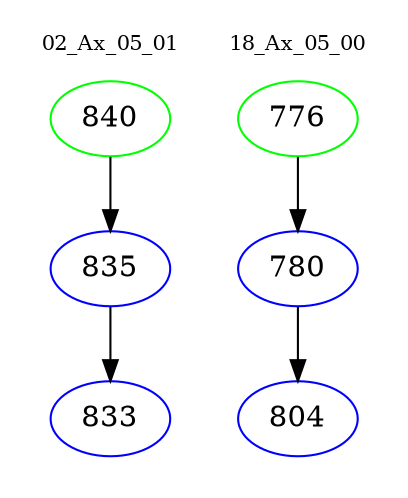 digraph{
subgraph cluster_0 {
color = white
label = "02_Ax_05_01";
fontsize=10;
T0_840 [label="840", color="green"]
T0_840 -> T0_835 [color="black"]
T0_835 [label="835", color="blue"]
T0_835 -> T0_833 [color="black"]
T0_833 [label="833", color="blue"]
}
subgraph cluster_1 {
color = white
label = "18_Ax_05_00";
fontsize=10;
T1_776 [label="776", color="green"]
T1_776 -> T1_780 [color="black"]
T1_780 [label="780", color="blue"]
T1_780 -> T1_804 [color="black"]
T1_804 [label="804", color="blue"]
}
}
